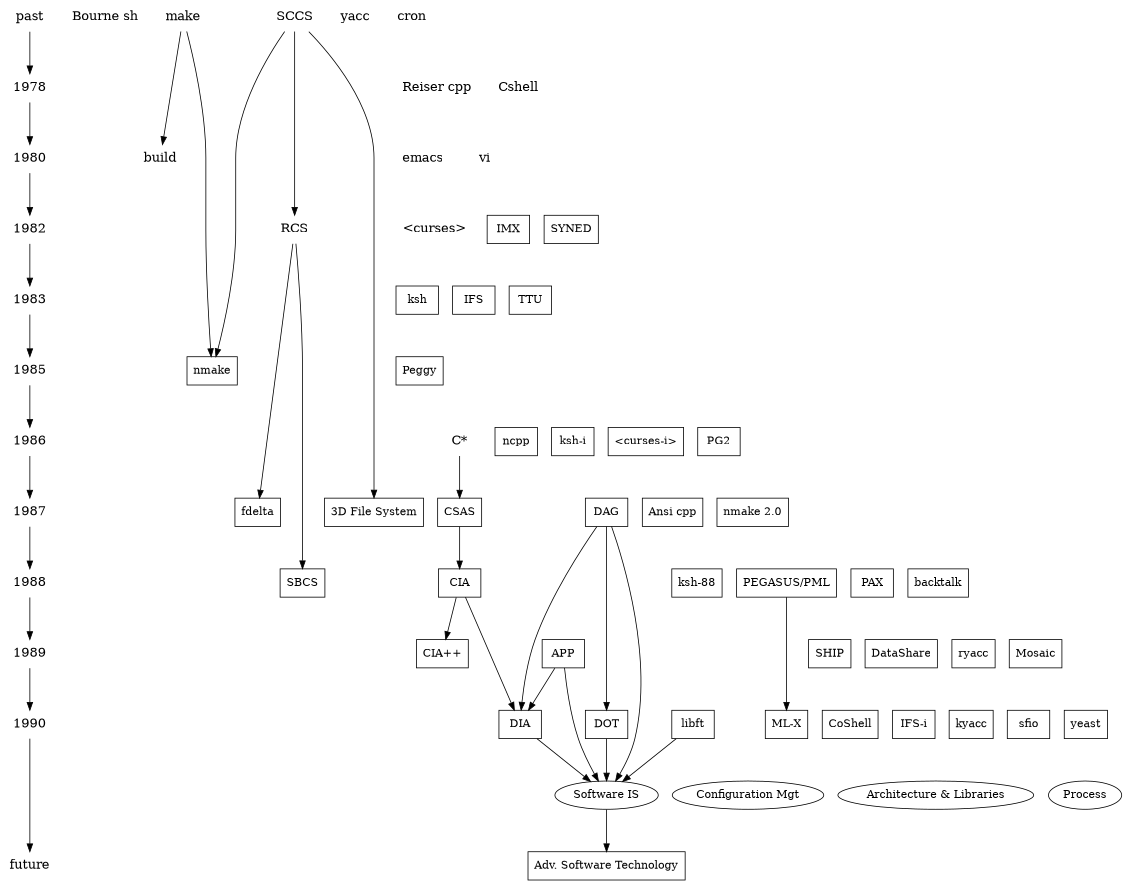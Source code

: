 digraph asde91 {
    ranksep=.75; size = "7.5,7.5";
    {
        node [shape=plaintext, fontsize=16];
        /* the time-line graph */
        past -> 1978 -> 1980 -> 1982 -> 1983 -> 1985 -> 1986 ->
        1987 -> 1988 -> 1989 -> 1990 -> "future";
        /* ancestor programs */
        "Bourne sh"; "make"; "SCCS"; "yacc"; "cron"; "Reiser cpp";
        "Cshell"; "emacs"; "build"; "vi"; "<curses>"; "RCS"; "C*";
    }
    { rank = same;
        "Software IS"; "Configuration Mgt"; "Architecture & Libraries";
        "Process";
    };
    node [shape=box];
    { rank = same; "past"; "SCCS"; "make"; "Bourne sh"; "yacc"; "cron"; }
    { rank = same; 1978; "Reiser cpp"; "Cshell"; }
    { rank = same; 1980; "build"; "emacs"; "vi"; }
    { rank = same; 1982; "RCS"; "<curses>"; "IMX"; "SYNED"; }
    { rank = same; 1983; "ksh"; "IFS"; "TTU"; }
    { rank = same; 1985; "nmake"; "Peggy"; }
    { rank = same; 1986; "C*"; "ncpp"; "ksh-i"; "<curses-i>"; "PG2"; }
    { rank = same; 1987; "Ansi cpp"; "nmake 2.0"; "3D File System"; "fdelta";
        "DAG"; "CSAS";}
    { rank = same; 1988; "CIA"; "SBCS"; "ksh-88"; "PEGASUS/PML"; "PAX";
        "backtalk"; }
    { rank = same; 1989; "CIA++"; "APP"; "SHIP"; "DataShare"; "ryacc";
        "Mosaic"; }
    { rank = same; 1990; "libft"; "CoShell"; "DIA"; "IFS-i"; "kyacc"; "sfio";
        "yeast"; "ML-X"; "DOT"; }
    { rank = same; "future"; "Adv. Software Technology"; }
    "PEGASUS/PML" -> "ML-X";
    "SCCS" -> "nmake";
    "SCCS" -> "3D File System";
    "SCCS" -> "RCS";
    "make" -> "nmake";
    "make" -> "build";
    "RCS" -> "fdelta";
    "RCS" -> "SBCS";
    "C*" -> "CSAS" -> "CIA";
    "CIA" -> "CIA++";
    "CIA" -> "DIA";
    "APP" -> "DIA";
    "APP" -> "Software IS";
    "DIA" -> "Software IS";
    "libft" -> "Software IS";
    "DAG" -> "DOT" -> "Software IS";
    "DAG" -> "Software IS";
    "DAG" -> "DIA";
    "Software IS" -> "Adv. Software Technology";
}
